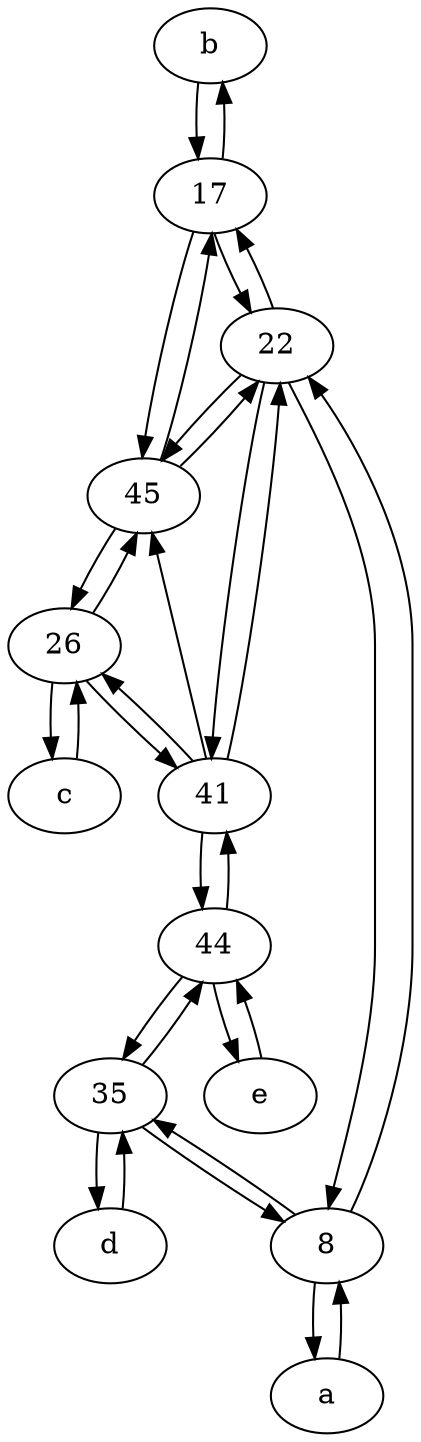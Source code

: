 digraph  {
	b [pos="50,20!"];
	45;
	26;
	44;
	17;
	41;
	35;
	c [pos="20,10!"];
	22;
	a [pos="40,10!"];
	8;
	d [pos="20,30!"];
	e [pos="30,50!"];
	e -> 44;
	44 -> 35;
	17 -> 22;
	35 -> 44;
	45 -> 22;
	8 -> 35;
	41 -> 26;
	26 -> 41;
	17 -> 45;
	35 -> d;
	8 -> a;
	22 -> 41;
	d -> 35;
	41 -> 22;
	17 -> b;
	c -> 26;
	a -> 8;
	41 -> 45;
	8 -> 22;
	b -> 17;
	44 -> 41;
	44 -> e;
	26 -> c;
	41 -> 44;
	22 -> 8;
	22 -> 45;
	26 -> 45;
	22 -> 17;
	45 -> 17;
	45 -> 26;
	35 -> 8;

	}